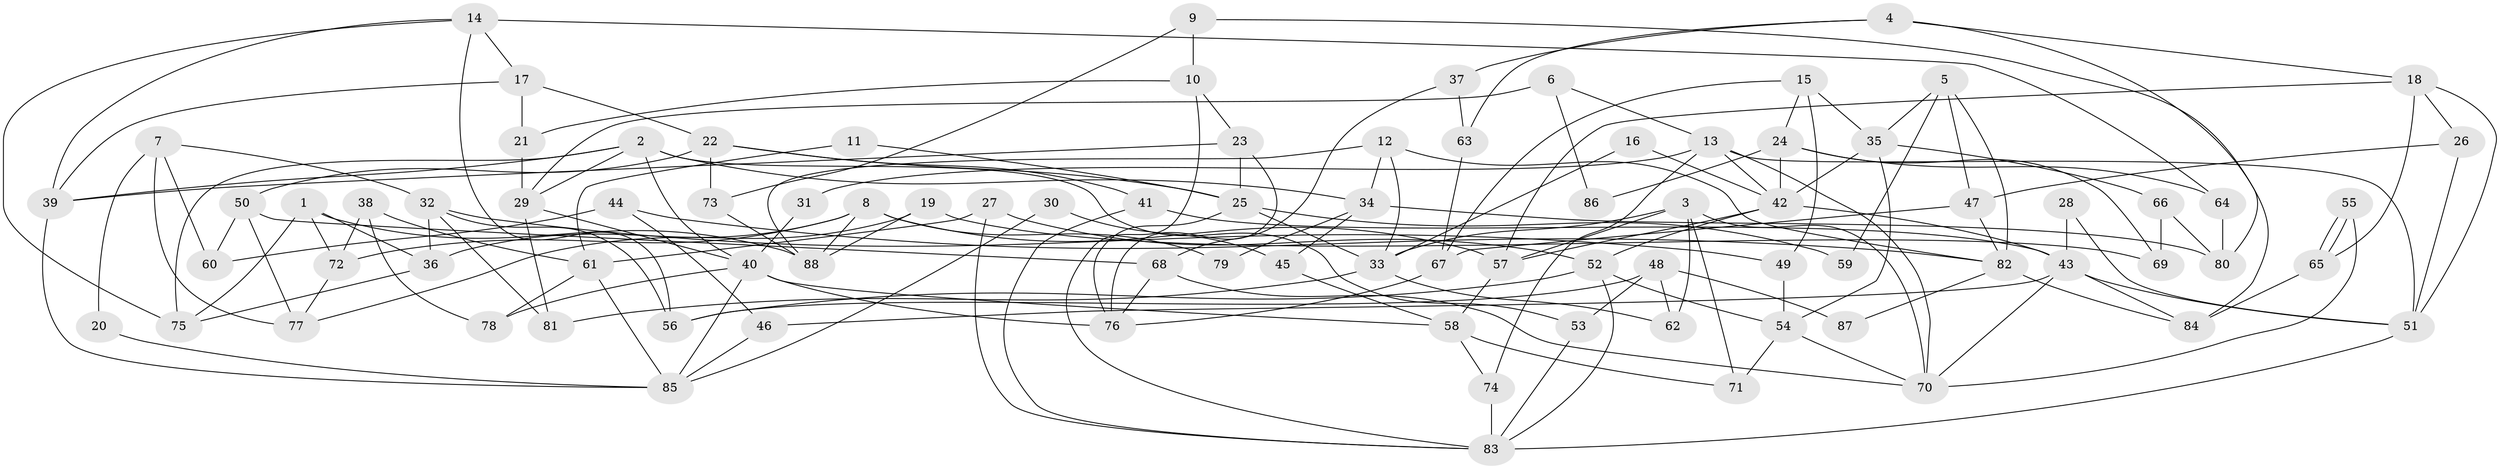 // Generated by graph-tools (version 1.1) at 2025/48/03/09/25 04:48:55]
// undirected, 88 vertices, 176 edges
graph export_dot {
graph [start="1"]
  node [color=gray90,style=filled];
  1;
  2;
  3;
  4;
  5;
  6;
  7;
  8;
  9;
  10;
  11;
  12;
  13;
  14;
  15;
  16;
  17;
  18;
  19;
  20;
  21;
  22;
  23;
  24;
  25;
  26;
  27;
  28;
  29;
  30;
  31;
  32;
  33;
  34;
  35;
  36;
  37;
  38;
  39;
  40;
  41;
  42;
  43;
  44;
  45;
  46;
  47;
  48;
  49;
  50;
  51;
  52;
  53;
  54;
  55;
  56;
  57;
  58;
  59;
  60;
  61;
  62;
  63;
  64;
  65;
  66;
  67;
  68;
  69;
  70;
  71;
  72;
  73;
  74;
  75;
  76;
  77;
  78;
  79;
  80;
  81;
  82;
  83;
  84;
  85;
  86;
  87;
  88;
  1 -- 36;
  1 -- 88;
  1 -- 72;
  1 -- 75;
  2 -- 75;
  2 -- 53;
  2 -- 29;
  2 -- 34;
  2 -- 39;
  2 -- 40;
  3 -- 70;
  3 -- 57;
  3 -- 33;
  3 -- 62;
  3 -- 71;
  4 -- 37;
  4 -- 18;
  4 -- 63;
  4 -- 80;
  5 -- 35;
  5 -- 47;
  5 -- 59;
  5 -- 82;
  6 -- 29;
  6 -- 13;
  6 -- 86;
  7 -- 60;
  7 -- 77;
  7 -- 20;
  7 -- 32;
  8 -- 72;
  8 -- 36;
  8 -- 57;
  8 -- 79;
  8 -- 88;
  9 -- 73;
  9 -- 10;
  9 -- 84;
  10 -- 83;
  10 -- 21;
  10 -- 23;
  11 -- 61;
  11 -- 25;
  12 -- 33;
  12 -- 82;
  12 -- 34;
  12 -- 88;
  13 -- 51;
  13 -- 70;
  13 -- 31;
  13 -- 42;
  13 -- 74;
  14 -- 39;
  14 -- 56;
  14 -- 17;
  14 -- 64;
  14 -- 75;
  15 -- 24;
  15 -- 35;
  15 -- 49;
  15 -- 67;
  16 -- 42;
  16 -- 33;
  17 -- 39;
  17 -- 21;
  17 -- 22;
  18 -- 57;
  18 -- 51;
  18 -- 26;
  18 -- 65;
  19 -- 69;
  19 -- 88;
  19 -- 77;
  20 -- 85;
  21 -- 29;
  22 -- 25;
  22 -- 41;
  22 -- 50;
  22 -- 73;
  23 -- 25;
  23 -- 39;
  23 -- 76;
  24 -- 42;
  24 -- 64;
  24 -- 69;
  24 -- 86;
  25 -- 76;
  25 -- 33;
  25 -- 59;
  26 -- 47;
  26 -- 51;
  27 -- 61;
  27 -- 52;
  27 -- 83;
  28 -- 51;
  28 -- 43;
  29 -- 40;
  29 -- 81;
  30 -- 85;
  30 -- 45;
  31 -- 40;
  32 -- 49;
  32 -- 36;
  32 -- 56;
  32 -- 81;
  33 -- 81;
  33 -- 62;
  34 -- 45;
  34 -- 79;
  34 -- 80;
  35 -- 54;
  35 -- 42;
  35 -- 66;
  36 -- 75;
  37 -- 68;
  37 -- 63;
  38 -- 72;
  38 -- 61;
  38 -- 78;
  39 -- 85;
  40 -- 58;
  40 -- 76;
  40 -- 78;
  40 -- 85;
  41 -- 43;
  41 -- 83;
  42 -- 43;
  42 -- 52;
  42 -- 57;
  43 -- 51;
  43 -- 84;
  43 -- 46;
  43 -- 70;
  44 -- 46;
  44 -- 82;
  44 -- 60;
  45 -- 58;
  46 -- 85;
  47 -- 67;
  47 -- 82;
  48 -- 56;
  48 -- 62;
  48 -- 53;
  48 -- 87;
  49 -- 54;
  50 -- 68;
  50 -- 60;
  50 -- 77;
  51 -- 83;
  52 -- 83;
  52 -- 54;
  52 -- 56;
  53 -- 83;
  54 -- 71;
  54 -- 70;
  55 -- 70;
  55 -- 65;
  55 -- 65;
  57 -- 58;
  58 -- 74;
  58 -- 71;
  61 -- 78;
  61 -- 85;
  63 -- 67;
  64 -- 80;
  65 -- 84;
  66 -- 80;
  66 -- 69;
  67 -- 76;
  68 -- 70;
  68 -- 76;
  72 -- 77;
  73 -- 88;
  74 -- 83;
  82 -- 84;
  82 -- 87;
}
